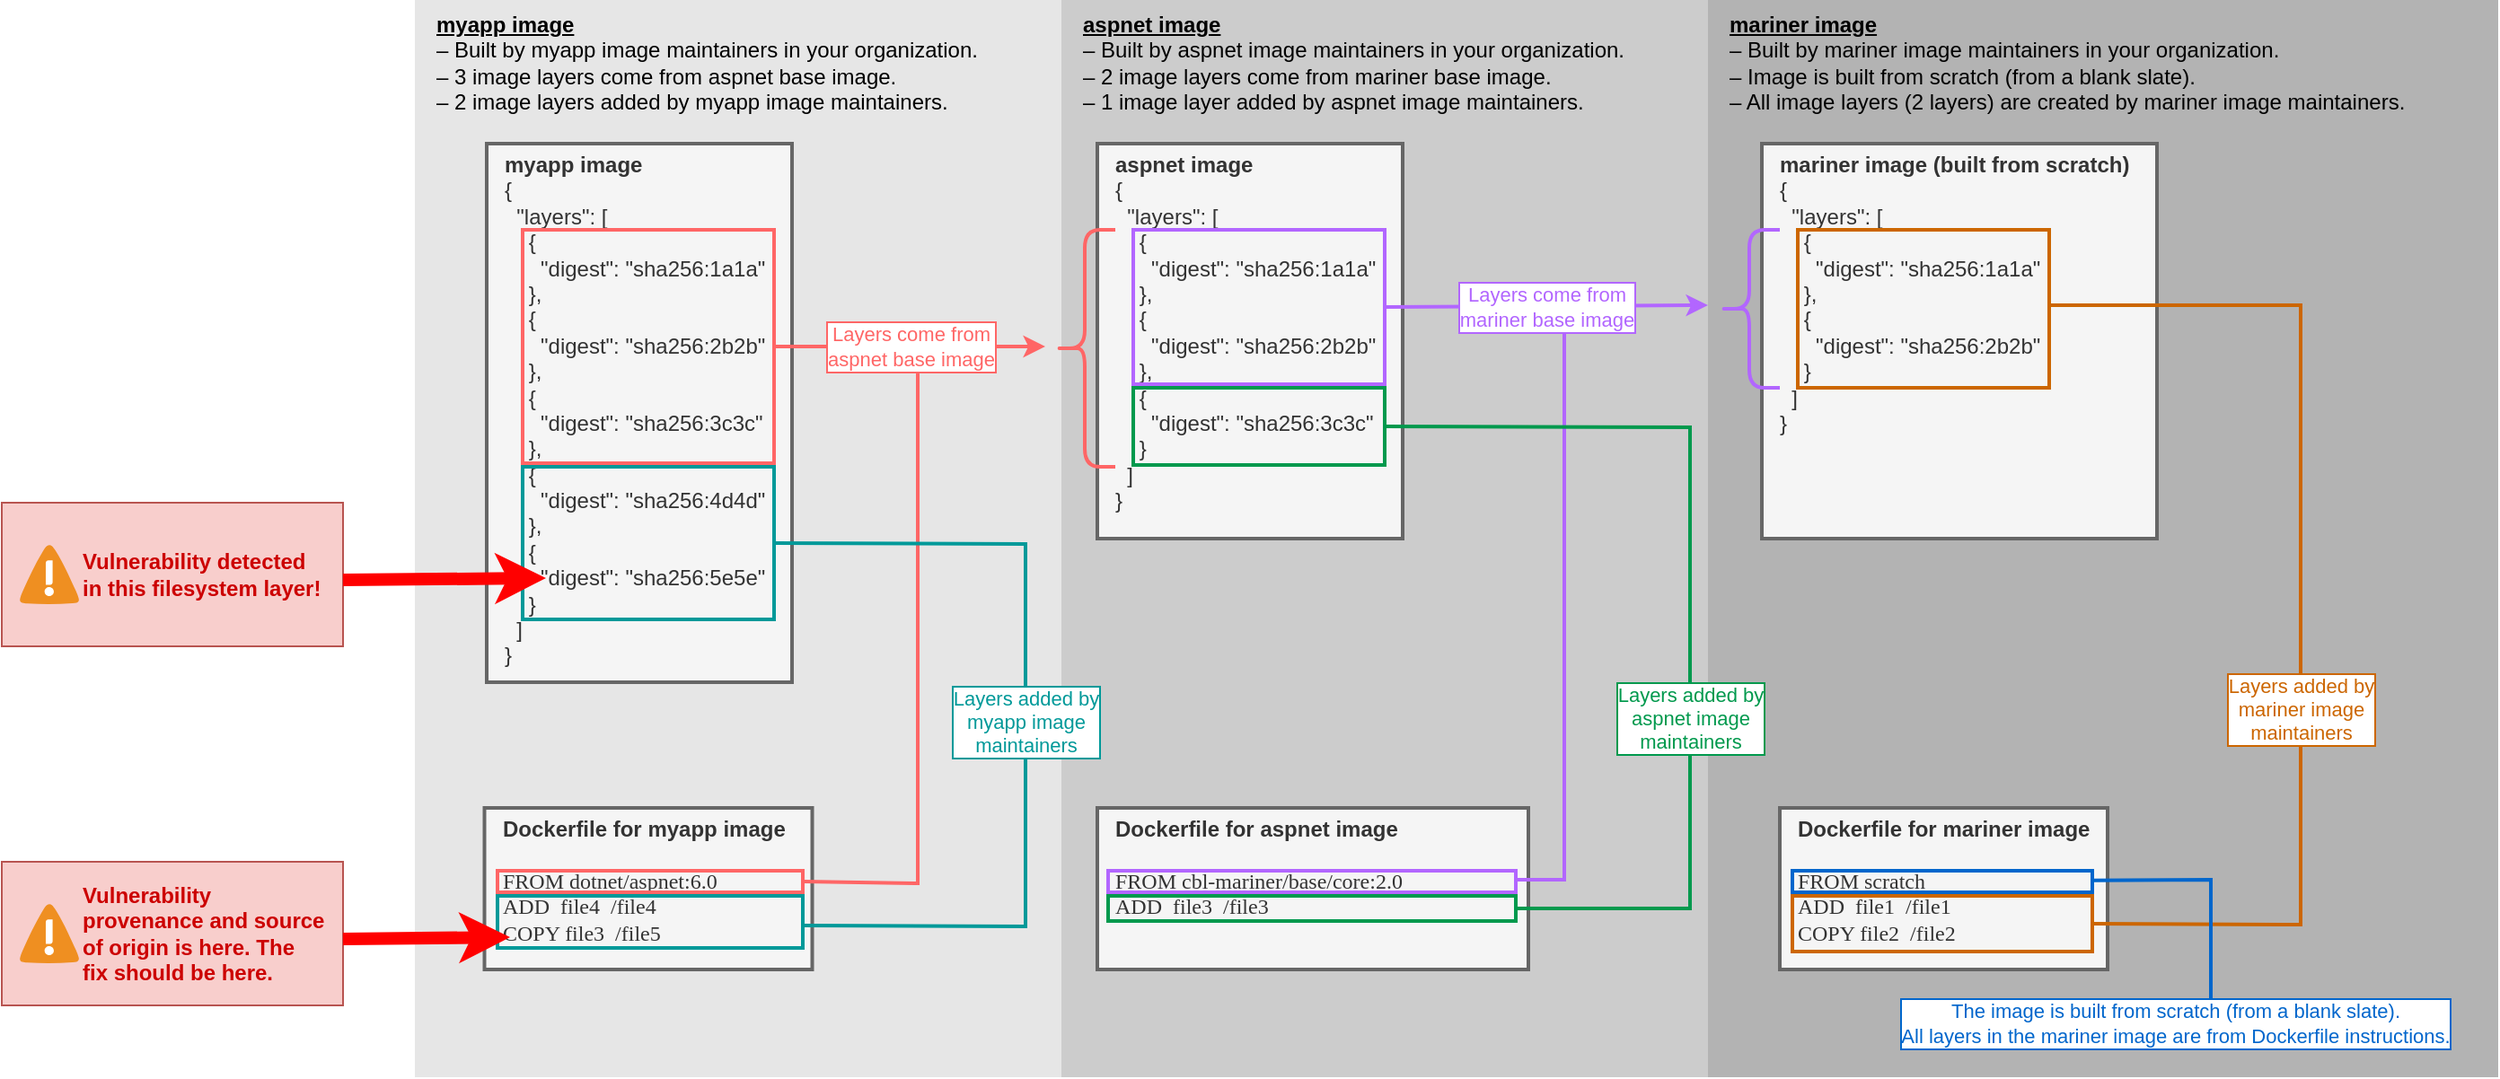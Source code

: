 <mxfile version="20.2.3" type="device"><diagram id="OL6qlinw-qFKFqK3vssp" name="Page-1"><mxGraphModel dx="1831" dy="729" grid="1" gridSize="10" guides="1" tooltips="1" connect="1" arrows="1" fold="1" page="1" pageScale="1" pageWidth="850" pageHeight="1100" math="0" shadow="0"><root><mxCell id="0"/><mxCell id="1" parent="0"/><mxCell id="dJf0DmdQW_vubxnHisxw-42" value="" style="rounded=0;whiteSpace=wrap;html=1;labelBorderColor=#CC6600;fontFamily=Helvetica;fontSize=11;strokeColor=none;strokeWidth=2;fillColor=#CCCCCC;" parent="1" vertex="1"><mxGeometry x="390" y="80" width="360" height="600" as="geometry"/></mxCell><mxCell id="dJf0DmdQW_vubxnHisxw-43" value="" style="rounded=0;whiteSpace=wrap;html=1;labelBorderColor=#CC6600;fontFamily=Helvetica;fontSize=11;strokeColor=none;strokeWidth=2;fillColor=#B3B3B3;" parent="1" vertex="1"><mxGeometry x="750" y="80" width="440" height="600" as="geometry"/></mxCell><mxCell id="dJf0DmdQW_vubxnHisxw-40" value="" style="rounded=0;whiteSpace=wrap;html=1;labelBorderColor=#CC6600;fontFamily=Helvetica;fontSize=11;strokeColor=none;strokeWidth=2;fillColor=#E6E6E6;" parent="1" vertex="1"><mxGeometry x="30" y="80" width="360" height="600" as="geometry"/></mxCell><mxCell id="dJf0DmdQW_vubxnHisxw-1" value="&lt;b&gt;myapp image&lt;/b&gt;&lt;br&gt;{&lt;br&gt;&amp;nbsp; &quot;layers&quot;: [&lt;br&gt;&amp;nbsp; &amp;nbsp; {&lt;br&gt;&amp;nbsp; &amp;nbsp; &amp;nbsp; &quot;digest&quot;: &quot;sha256:1a1a&quot;&lt;br&gt;&amp;nbsp; &amp;nbsp; },&lt;br&gt;&amp;nbsp; &amp;nbsp; {&lt;br&gt;&amp;nbsp; &amp;nbsp; &amp;nbsp; &quot;digest&quot;: &quot;sha256:2b2b&quot;&lt;br&gt;&amp;nbsp; &amp;nbsp; },&lt;br&gt;&amp;nbsp; &amp;nbsp; {&lt;br&gt;&amp;nbsp; &amp;nbsp; &amp;nbsp; &quot;digest&quot;: &quot;sha256:3c3c&quot;&lt;br&gt;&amp;nbsp; &amp;nbsp; },&lt;br&gt;&amp;nbsp; &amp;nbsp; {&lt;br&gt;&amp;nbsp; &amp;nbsp; &amp;nbsp; &quot;digest&quot;: &quot;sha256:4d4d&quot;&lt;br&gt;&amp;nbsp; &amp;nbsp; },&lt;br&gt;&amp;nbsp; &amp;nbsp; {&lt;br&gt;&amp;nbsp; &amp;nbsp; &amp;nbsp; &quot;digest&quot;: &quot;sha256:5e5e&quot;&lt;br&gt;&amp;nbsp; &amp;nbsp; }&lt;br&gt;&amp;nbsp; ]&lt;br&gt;}" style="text;strokeColor=#666666;fillColor=#f5f5f5;spacing=0;spacingTop=0;overflow=hidden;rounded=0;whiteSpace=wrap;html=1;spacingLeft=10;fontColor=#333333;strokeWidth=2;" parent="1" vertex="1"><mxGeometry x="70" y="160" width="170" height="300" as="geometry"/></mxCell><mxCell id="dJf0DmdQW_vubxnHisxw-2" value="&lt;b&gt;aspnet image&lt;br&gt;&lt;/b&gt;{&lt;br&gt;&amp;nbsp; &quot;layers&quot;: [&lt;br&gt;&amp;nbsp; &amp;nbsp; {&lt;br&gt;&amp;nbsp; &amp;nbsp; &amp;nbsp; &quot;digest&quot;: &quot;sha256:1a1a&quot;&lt;br&gt;&amp;nbsp; &amp;nbsp; },&lt;br&gt;&amp;nbsp; &amp;nbsp; {&lt;br&gt;&amp;nbsp; &amp;nbsp; &amp;nbsp; &quot;digest&quot;: &quot;sha256:2b2b&quot;&lt;br&gt;&amp;nbsp; &amp;nbsp; },&lt;br&gt;&amp;nbsp; &amp;nbsp; {&lt;br&gt;&amp;nbsp; &amp;nbsp; &amp;nbsp; &quot;digest&quot;: &quot;sha256:3c3c&quot;&lt;br&gt;&amp;nbsp; &amp;nbsp; }&lt;br&gt;&amp;nbsp; ]&lt;br&gt;}" style="text;strokeColor=#666666;fillColor=#f5f5f5;spacing=0;spacingTop=0;overflow=hidden;rounded=0;whiteSpace=wrap;html=1;spacingLeft=10;fontColor=#333333;strokeWidth=2;" parent="1" vertex="1"><mxGeometry x="410" y="160" width="170" height="220" as="geometry"/></mxCell><mxCell id="dJf0DmdQW_vubxnHisxw-3" value="&lt;b&gt;mariner image (built from scratch)&lt;br&gt;&lt;/b&gt;{&lt;br&gt;&amp;nbsp; &quot;layers&quot;: [&lt;br&gt;&amp;nbsp; &amp;nbsp; {&lt;br&gt;&amp;nbsp; &amp;nbsp; &amp;nbsp; &quot;digest&quot;: &quot;sha256:1a1a&quot;&lt;br&gt;&amp;nbsp; &amp;nbsp; },&lt;br&gt;&amp;nbsp; &amp;nbsp; {&lt;br&gt;&amp;nbsp; &amp;nbsp; &amp;nbsp; &quot;digest&quot;: &quot;sha256:2b2b&quot;&lt;br&gt;&amp;nbsp; &amp;nbsp; }&lt;br&gt;&amp;nbsp; ]&lt;br&gt;}" style="text;spacing=0;spacingTop=0;overflow=hidden;rounded=0;whiteSpace=wrap;html=1;spacingLeft=10;fillColor=#f5f5f5;fontColor=#333333;strokeColor=#666666;strokeWidth=2;" parent="1" vertex="1"><mxGeometry x="780" y="160" width="220" height="220" as="geometry"/></mxCell><mxCell id="dJf0DmdQW_vubxnHisxw-5" value="" style="rounded=0;whiteSpace=wrap;html=1;fillColor=none;strokeColor=#FF6666;strokeWidth=2;" parent="1" vertex="1"><mxGeometry x="90" y="208" width="140" height="130" as="geometry"/></mxCell><mxCell id="dJf0DmdQW_vubxnHisxw-6" value="" style="endArrow=classic;html=1;rounded=0;strokeColor=#FF6666;strokeWidth=2;exitX=1;exitY=0.5;exitDx=0;exitDy=0;" parent="1" source="dJf0DmdQW_vubxnHisxw-5" edge="1"><mxGeometry relative="1" as="geometry"><mxPoint x="230" y="269.66" as="sourcePoint"/><mxPoint x="381" y="273" as="targetPoint"/></mxGeometry></mxCell><mxCell id="dJf0DmdQW_vubxnHisxw-7" value="Layers come from&lt;br&gt;aspnet base image" style="edgeLabel;resizable=0;html=1;align=center;verticalAlign=middle;strokeColor=#FF6666;fillColor=none;fontColor=#FF6666;labelBorderColor=#FF6666;spacing=2;spacingLeft=0;spacingRight=0;spacingBottom=0;spacingTop=0;" parent="dJf0DmdQW_vubxnHisxw-6" connectable="0" vertex="1"><mxGeometry relative="1" as="geometry"/></mxCell><mxCell id="dJf0DmdQW_vubxnHisxw-8" value="" style="rounded=0;whiteSpace=wrap;html=1;fillColor=none;strokeColor=#B266FF;strokeWidth=2;fontColor=#B266FF;" parent="1" vertex="1"><mxGeometry x="430" y="208" width="140" height="86" as="geometry"/></mxCell><mxCell id="dJf0DmdQW_vubxnHisxw-9" value="" style="endArrow=classic;html=1;rounded=0;strokeColor=#B266FF;strokeWidth=2;exitX=1;exitY=0.5;exitDx=0;exitDy=0;fontColor=#B266FF;" parent="1" source="dJf0DmdQW_vubxnHisxw-8" edge="1"><mxGeometry relative="1" as="geometry"><mxPoint x="570" y="272.78" as="sourcePoint"/><mxPoint x="750" y="250" as="targetPoint"/></mxGeometry></mxCell><mxCell id="dJf0DmdQW_vubxnHisxw-10" value="Layers come from&lt;br&gt;mariner base image" style="edgeLabel;resizable=0;align=center;verticalAlign=middle;strokeColor=#FF6666;fillColor=none;fontColor=#B266FF;labelBorderColor=#B266FF;spacing=2;spacingLeft=0;spacingRight=0;spacingBottom=0;spacingTop=0;html=1;" parent="dJf0DmdQW_vubxnHisxw-9" connectable="0" vertex="1"><mxGeometry relative="1" as="geometry"/></mxCell><mxCell id="dJf0DmdQW_vubxnHisxw-11" value="" style="rounded=0;whiteSpace=wrap;html=1;labelBorderColor=#B266FF;fontColor=#B266FF;strokeColor=#009999;strokeWidth=2;fillColor=none;" parent="1" vertex="1"><mxGeometry x="90" y="340" width="140" height="85" as="geometry"/></mxCell><mxCell id="dJf0DmdQW_vubxnHisxw-12" value="" style="rounded=0;whiteSpace=wrap;html=1;labelBorderColor=#B266FF;fontColor=#B266FF;strokeColor=#00994D;strokeWidth=2;fillColor=none;" parent="1" vertex="1"><mxGeometry x="430" y="296" width="140" height="43" as="geometry"/></mxCell><mxCell id="dJf0DmdQW_vubxnHisxw-13" value="" style="shape=curlyBracket;whiteSpace=wrap;html=1;rounded=1;labelBorderColor=#B266FF;fontColor=#B266FF;strokeColor=#FF6666;strokeWidth=2;fillColor=none;" parent="1" vertex="1"><mxGeometry x="386" y="208" width="34" height="132" as="geometry"/></mxCell><mxCell id="dJf0DmdQW_vubxnHisxw-14" value="" style="shape=curlyBracket;whiteSpace=wrap;html=1;rounded=1;labelBorderColor=#B266FF;fontColor=#B266FF;strokeColor=#B266FF;strokeWidth=2;fillColor=none;" parent="1" vertex="1"><mxGeometry x="756" y="208" width="34" height="88" as="geometry"/></mxCell><mxCell id="dJf0DmdQW_vubxnHisxw-15" value="" style="rounded=0;whiteSpace=wrap;html=1;labelBorderColor=#B266FF;fontColor=#B266FF;strokeColor=#CC6600;strokeWidth=2;fillColor=none;" parent="1" vertex="1"><mxGeometry x="800" y="208" width="140" height="88" as="geometry"/></mxCell><mxCell id="dJf0DmdQW_vubxnHisxw-17" value="&lt;font style=&quot;font-size: 12px;&quot;&gt;&lt;b&gt;Dockerfile for myapp image&lt;br&gt;&lt;/b&gt;&lt;br&gt;&lt;font face=&quot;Lucida Console&quot;&gt;FROM dotnet/aspnet:6.0&lt;/font&gt;&lt;br&gt;&lt;font face=&quot;Lucida Console&quot;&gt;ADD&amp;nbsp; file4&amp;nbsp; /file4&lt;/font&gt;&lt;br&gt;&lt;font face=&quot;Lucida Console&quot;&gt;COPY file3&amp;nbsp; /file5&lt;/font&gt;&lt;br&gt;&lt;/font&gt;" style="text;strokeColor=#666666;fillColor=#f5f5f5;spacing=0;spacingTop=0;overflow=hidden;rounded=0;whiteSpace=wrap;html=1;spacingLeft=10;fontColor=#333333;strokeWidth=2;" parent="1" vertex="1"><mxGeometry x="68.75" y="530" width="182.5" height="90" as="geometry"/></mxCell><mxCell id="dJf0DmdQW_vubxnHisxw-18" value="" style="rounded=0;whiteSpace=wrap;html=1;labelBorderColor=#B266FF;fontColor=#B266FF;strokeColor=#009999;strokeWidth=2;fillColor=none;" parent="1" vertex="1"><mxGeometry x="76" y="579" width="170" height="29" as="geometry"/></mxCell><mxCell id="dJf0DmdQW_vubxnHisxw-21" value="" style="endArrow=none;html=1;rounded=0;fontFamily=Lucida Console;fontSize=12;fontColor=#B266FF;strokeColor=#FF6666;strokeWidth=2;exitX=1;exitY=0.5;exitDx=0;exitDy=0;" parent="1" source="dJf0DmdQW_vubxnHisxw-22" edge="1"><mxGeometry width="50" height="50" relative="1" as="geometry"><mxPoint x="280" y="575" as="sourcePoint"/><mxPoint x="310" y="287" as="targetPoint"/><Array as="points"><mxPoint x="310" y="572"/></Array></mxGeometry></mxCell><mxCell id="dJf0DmdQW_vubxnHisxw-22" value="" style="rounded=0;whiteSpace=wrap;html=1;fillColor=none;strokeColor=#FF6666;strokeWidth=2;" parent="1" vertex="1"><mxGeometry x="76" y="565" width="170" height="12" as="geometry"/></mxCell><mxCell id="dJf0DmdQW_vubxnHisxw-23" value="" style="endArrow=none;html=1;rounded=0;strokeColor=#009999;strokeWidth=2;exitX=0.998;exitY=0.568;exitDx=0;exitDy=0;endFill=0;entryX=1;entryY=0.5;entryDx=0;entryDy=0;exitPerimeter=0;" parent="1" source="dJf0DmdQW_vubxnHisxw-18" target="dJf0DmdQW_vubxnHisxw-11" edge="1"><mxGeometry relative="1" as="geometry"><mxPoint x="340" y="490" as="sourcePoint"/><mxPoint x="270" y="410" as="targetPoint"/><Array as="points"><mxPoint x="370" y="596"/><mxPoint x="370" y="383"/></Array></mxGeometry></mxCell><mxCell id="dJf0DmdQW_vubxnHisxw-24" value="Layers added by&lt;br&gt;myapp image&lt;br&gt;maintainers" style="edgeLabel;resizable=0;html=1;align=center;verticalAlign=middle;strokeColor=#FF6666;fillColor=none;fontColor=#009999;labelBorderColor=#009999;spacing=2;spacingLeft=0;spacingRight=0;spacingBottom=0;spacingTop=0;" parent="dJf0DmdQW_vubxnHisxw-23" connectable="0" vertex="1"><mxGeometry relative="1" as="geometry"/></mxCell><mxCell id="dJf0DmdQW_vubxnHisxw-26" value="&lt;font style=&quot;font-size: 12px;&quot;&gt;&lt;b&gt;Dockerfile for aspnet image&lt;br&gt;&lt;/b&gt;&lt;br&gt;&lt;font face=&quot;Lucida Console&quot;&gt;FROM cbl-mariner/base/core:2.0&lt;/font&gt;&lt;br&gt;&lt;font face=&quot;Lucida Console&quot;&gt;ADD&amp;nbsp; file3&amp;nbsp; /file3&lt;/font&gt;&lt;br&gt;&lt;/font&gt;" style="text;strokeColor=#666666;fillColor=#f5f5f5;spacing=0;spacingTop=0;overflow=hidden;rounded=0;whiteSpace=wrap;html=1;spacingLeft=10;fontColor=#333333;strokeWidth=2;" parent="1" vertex="1"><mxGeometry x="410" y="530" width="240" height="90" as="geometry"/></mxCell><mxCell id="dJf0DmdQW_vubxnHisxw-27" value="" style="rounded=0;whiteSpace=wrap;html=1;labelBorderColor=#B266FF;fontColor=#B266FF;strokeColor=#00994D;strokeWidth=2;fillColor=none;" parent="1" vertex="1"><mxGeometry x="416" y="579" width="227" height="14" as="geometry"/></mxCell><mxCell id="dJf0DmdQW_vubxnHisxw-28" value="" style="rounded=0;whiteSpace=wrap;html=1;fillColor=none;strokeColor=#B266FF;strokeWidth=2;fontColor=#B266FF;" parent="1" vertex="1"><mxGeometry x="416" y="565" width="227" height="12" as="geometry"/></mxCell><mxCell id="dJf0DmdQW_vubxnHisxw-29" value="" style="endArrow=none;html=1;rounded=0;strokeColor=#B266FF;strokeWidth=2;fontColor=#B266FF;endFill=0;exitX=0.999;exitY=0.414;exitDx=0;exitDy=0;exitPerimeter=0;" parent="1" source="dJf0DmdQW_vubxnHisxw-28" edge="1"><mxGeometry relative="1" as="geometry"><mxPoint x="660" y="571" as="sourcePoint"/><mxPoint x="670" y="265.5" as="targetPoint"/><Array as="points"><mxPoint x="670" y="570"/></Array></mxGeometry></mxCell><mxCell id="dJf0DmdQW_vubxnHisxw-32" value="" style="endArrow=none;html=1;rounded=0;strokeColor=#00994D;strokeWidth=2;exitX=1;exitY=0.5;exitDx=0;exitDy=0;fontColor=#B266FF;endFill=0;entryX=1;entryY=0.5;entryDx=0;entryDy=0;" parent="1" source="dJf0DmdQW_vubxnHisxw-27" target="dJf0DmdQW_vubxnHisxw-12" edge="1"><mxGeometry relative="1" as="geometry"><mxPoint x="690" y="521" as="sourcePoint"/><mxPoint x="740" y="340" as="targetPoint"/><Array as="points"><mxPoint x="740" y="586"/><mxPoint x="740" y="318"/></Array></mxGeometry></mxCell><mxCell id="dJf0DmdQW_vubxnHisxw-33" value="Layers added by&lt;br&gt;aspnet image&lt;br&gt;maintainers" style="edgeLabel;resizable=0;align=center;verticalAlign=middle;strokeColor=#FF6666;fillColor=none;fontColor=#00994D;labelBorderColor=#00994D;spacing=2;spacingLeft=0;spacingRight=0;spacingBottom=0;spacingTop=0;html=1;" parent="dJf0DmdQW_vubxnHisxw-32" connectable="0" vertex="1"><mxGeometry relative="1" as="geometry"><mxPoint y="64" as="offset"/></mxGeometry></mxCell><mxCell id="dJf0DmdQW_vubxnHisxw-36" value="&lt;font style=&quot;font-size: 12px;&quot;&gt;&lt;b&gt;Dockerfile for mariner image&lt;br&gt;&lt;/b&gt;&lt;br&gt;&lt;font face=&quot;Lucida Console&quot;&gt;FROM scratch&lt;/font&gt;&lt;br&gt;&lt;font face=&quot;Lucida Console&quot;&gt;ADD&amp;nbsp; file1&amp;nbsp; /file1&lt;/font&gt;&lt;br&gt;&lt;font face=&quot;Lucida Console&quot;&gt;COPY file2&amp;nbsp; /file2&lt;/font&gt;&lt;br&gt;&lt;/font&gt;" style="text;strokeColor=#666666;fillColor=#f5f5f5;spacing=0;spacingTop=0;overflow=hidden;rounded=0;whiteSpace=wrap;html=1;spacingLeft=10;fontColor=#333333;strokeWidth=2;" parent="1" vertex="1"><mxGeometry x="790" y="530" width="182.5" height="90" as="geometry"/></mxCell><mxCell id="dJf0DmdQW_vubxnHisxw-37" value="" style="endArrow=none;html=1;rounded=0;strokeColor=#CC6600;strokeWidth=2;exitX=1;exitY=0.5;exitDx=0;exitDy=0;fontColor=#B266FF;endFill=0;entryX=1;entryY=0.477;entryDx=0;entryDy=0;entryPerimeter=0;" parent="1" source="dJf0DmdQW_vubxnHisxw-39" target="dJf0DmdQW_vubxnHisxw-15" edge="1"><mxGeometry relative="1" as="geometry"><mxPoint x="1043.0" y="508.5" as="sourcePoint"/><mxPoint x="970" y="240" as="targetPoint"/><Array as="points"><mxPoint x="1080" y="595"/><mxPoint x="1080" y="250"/></Array></mxGeometry></mxCell><mxCell id="dJf0DmdQW_vubxnHisxw-38" value="Layers added by&lt;br&gt;mariner image&lt;br&gt;maintainers" style="edgeLabel;resizable=0;align=center;verticalAlign=middle;strokeColor=#FF6666;fillColor=none;fontColor=#CC6600;labelBorderColor=#CC6600;spacing=2;spacingLeft=0;spacingRight=0;spacingBottom=0;spacingTop=0;html=1;" parent="dJf0DmdQW_vubxnHisxw-37" connectable="0" vertex="1"><mxGeometry relative="1" as="geometry"><mxPoint y="64" as="offset"/></mxGeometry></mxCell><mxCell id="dJf0DmdQW_vubxnHisxw-39" value="" style="rounded=0;whiteSpace=wrap;html=1;labelBorderColor=#B266FF;fontColor=#B266FF;strokeColor=#CC6600;strokeWidth=2;fillColor=none;" parent="1" vertex="1"><mxGeometry x="797" y="579" width="167" height="31" as="geometry"/></mxCell><mxCell id="dJf0DmdQW_vubxnHisxw-46" value="" style="rounded=0;whiteSpace=wrap;html=1;labelBorderColor=#CC6600;fontFamily=Helvetica;fontSize=11;fontColor=#CC6600;strokeColor=#0066CC;strokeWidth=2;fillColor=none;" parent="1" vertex="1"><mxGeometry x="797" y="565" width="167" height="12" as="geometry"/></mxCell><mxCell id="dJf0DmdQW_vubxnHisxw-49" value="" style="endArrow=none;html=1;rounded=0;fontFamily=Helvetica;fontSize=11;fontColor=#0066CC;strokeColor=#0066CC;strokeWidth=2;entryX=1;entryY=0.45;entryDx=0;entryDy=0;entryPerimeter=0;" parent="1" target="dJf0DmdQW_vubxnHisxw-46" edge="1"><mxGeometry width="50" height="50" relative="1" as="geometry"><mxPoint x="1030" y="650" as="sourcePoint"/><mxPoint x="1040" y="420" as="targetPoint"/><Array as="points"><mxPoint x="1030" y="570"/></Array></mxGeometry></mxCell><mxCell id="dJf0DmdQW_vubxnHisxw-48" value="The image is built from scratch (from a blank slate).&lt;br&gt;All layers in the mariner image are from Dockerfile instructions." style="edgeLabel;resizable=0;align=center;verticalAlign=middle;strokeColor=#FF6666;fillColor=none;fontColor=#0066CC;labelBorderColor=#0066CC;spacing=2;spacingLeft=0;spacingRight=0;spacingBottom=0;spacingTop=0;html=1;" parent="1" connectable="0" vertex="1"><mxGeometry x="1010" y="650.005" as="geometry"/></mxCell><mxCell id="MGoHs6cNIiesZB_WKk6I-1" value="&lt;b&gt;&lt;u&gt;myapp image&lt;br&gt;&lt;/u&gt;&lt;/b&gt;– Built by myapp image maintainers in your organization.&lt;br&gt;– 3 image layers come from aspnet base image.&lt;br&gt;– 2 image layers added by myapp image maintainers." style="text;html=1;strokeColor=none;fillColor=none;align=left;verticalAlign=middle;whiteSpace=wrap;rounded=0;" parent="1" vertex="1"><mxGeometry x="40" y="80" width="320" height="70" as="geometry"/></mxCell><mxCell id="MGoHs6cNIiesZB_WKk6I-4" value="&lt;b&gt;&lt;u&gt;aspnet image&lt;br&gt;&lt;/u&gt;&lt;/b&gt;– Built by aspnet image maintainers in your organization.&lt;br&gt;– 2 image layers come from mariner base image.&lt;br&gt;– 1 image layer added by aspnet image maintainers." style="text;html=1;strokeColor=none;fillColor=none;align=left;verticalAlign=middle;whiteSpace=wrap;rounded=0;" parent="1" vertex="1"><mxGeometry x="400" y="80" width="320" height="70" as="geometry"/></mxCell><mxCell id="MGoHs6cNIiesZB_WKk6I-5" value="&lt;b&gt;&lt;u&gt;mariner image&lt;br&gt;&lt;/u&gt;&lt;/b&gt;– Built by mariner image maintainers in your organization.&lt;br&gt;– Image is built from scratch (from a blank slate).&lt;br&gt;– All image layers (2 layers) are created by mariner image maintainers." style="text;html=1;strokeColor=none;fillColor=none;align=left;verticalAlign=middle;whiteSpace=wrap;rounded=0;" parent="1" vertex="1"><mxGeometry x="760" y="80" width="390" height="70" as="geometry"/></mxCell><mxCell id="tes9_zV1HvHgU7jq06N2-1" value="" style="rounded=0;whiteSpace=wrap;html=1;fillColor=#f8cecc;strokeColor=#b85450;" parent="1" vertex="1"><mxGeometry x="-200" y="360" width="190" height="80" as="geometry"/></mxCell><mxCell id="tes9_zV1HvHgU7jq06N2-2" value="" style="shadow=0;dashed=0;html=1;strokeColor=none;fillColor=#4495D1;labelPosition=center;verticalLabelPosition=bottom;verticalAlign=top;align=center;outlineConnect=0;shape=mxgraph.veeam.2d.alert;" parent="1" vertex="1"><mxGeometry x="-190" y="383.4" width="33.2" height="33.2" as="geometry"/></mxCell><mxCell id="tes9_zV1HvHgU7jq06N2-3" value="&lt;b&gt;Vulnerability detected in this filesystem layer!&lt;/b&gt;" style="text;html=1;strokeColor=none;fillColor=none;align=left;verticalAlign=middle;whiteSpace=wrap;rounded=0;fontColor=#CC0000;" parent="1" vertex="1"><mxGeometry x="-156.8" y="375" width="136.8" height="50" as="geometry"/></mxCell><mxCell id="tes9_zV1HvHgU7jq06N2-6" value="" style="endArrow=classic;html=1;rounded=0;fontColor=#CC0000;strokeColor=#FF0000;strokeWidth=7;" parent="1" edge="1"><mxGeometry width="50" height="50" relative="1" as="geometry"><mxPoint x="-10" y="403" as="sourcePoint"/><mxPoint x="103" y="402" as="targetPoint"/></mxGeometry></mxCell><mxCell id="jtaoueIuvyoKK_OrcqSa-12" value="" style="rounded=0;whiteSpace=wrap;html=1;fillColor=#f8cecc;strokeColor=#b85450;" vertex="1" parent="1"><mxGeometry x="-200" y="560" width="190" height="80" as="geometry"/></mxCell><mxCell id="jtaoueIuvyoKK_OrcqSa-13" value="" style="shadow=0;dashed=0;html=1;strokeColor=none;fillColor=#4495D1;labelPosition=center;verticalLabelPosition=bottom;verticalAlign=top;align=center;outlineConnect=0;shape=mxgraph.veeam.2d.alert;" vertex="1" parent="1"><mxGeometry x="-190" y="583.4" width="33.2" height="33.2" as="geometry"/></mxCell><mxCell id="jtaoueIuvyoKK_OrcqSa-14" value="&lt;b&gt;Vulnerability provenance and source of origin is here. The fix should be here.&lt;/b&gt;" style="text;html=1;strokeColor=none;fillColor=none;align=left;verticalAlign=middle;whiteSpace=wrap;rounded=0;fontColor=#CC0000;" vertex="1" parent="1"><mxGeometry x="-156.8" y="575" width="136.8" height="50" as="geometry"/></mxCell><mxCell id="jtaoueIuvyoKK_OrcqSa-15" value="" style="endArrow=classic;html=1;rounded=0;fontColor=#CC0000;strokeColor=#FF0000;strokeWidth=7;" edge="1" parent="1"><mxGeometry width="50" height="50" relative="1" as="geometry"><mxPoint x="-10" y="603" as="sourcePoint"/><mxPoint x="83" y="602" as="targetPoint"/></mxGeometry></mxCell></root></mxGraphModel></diagram></mxfile>